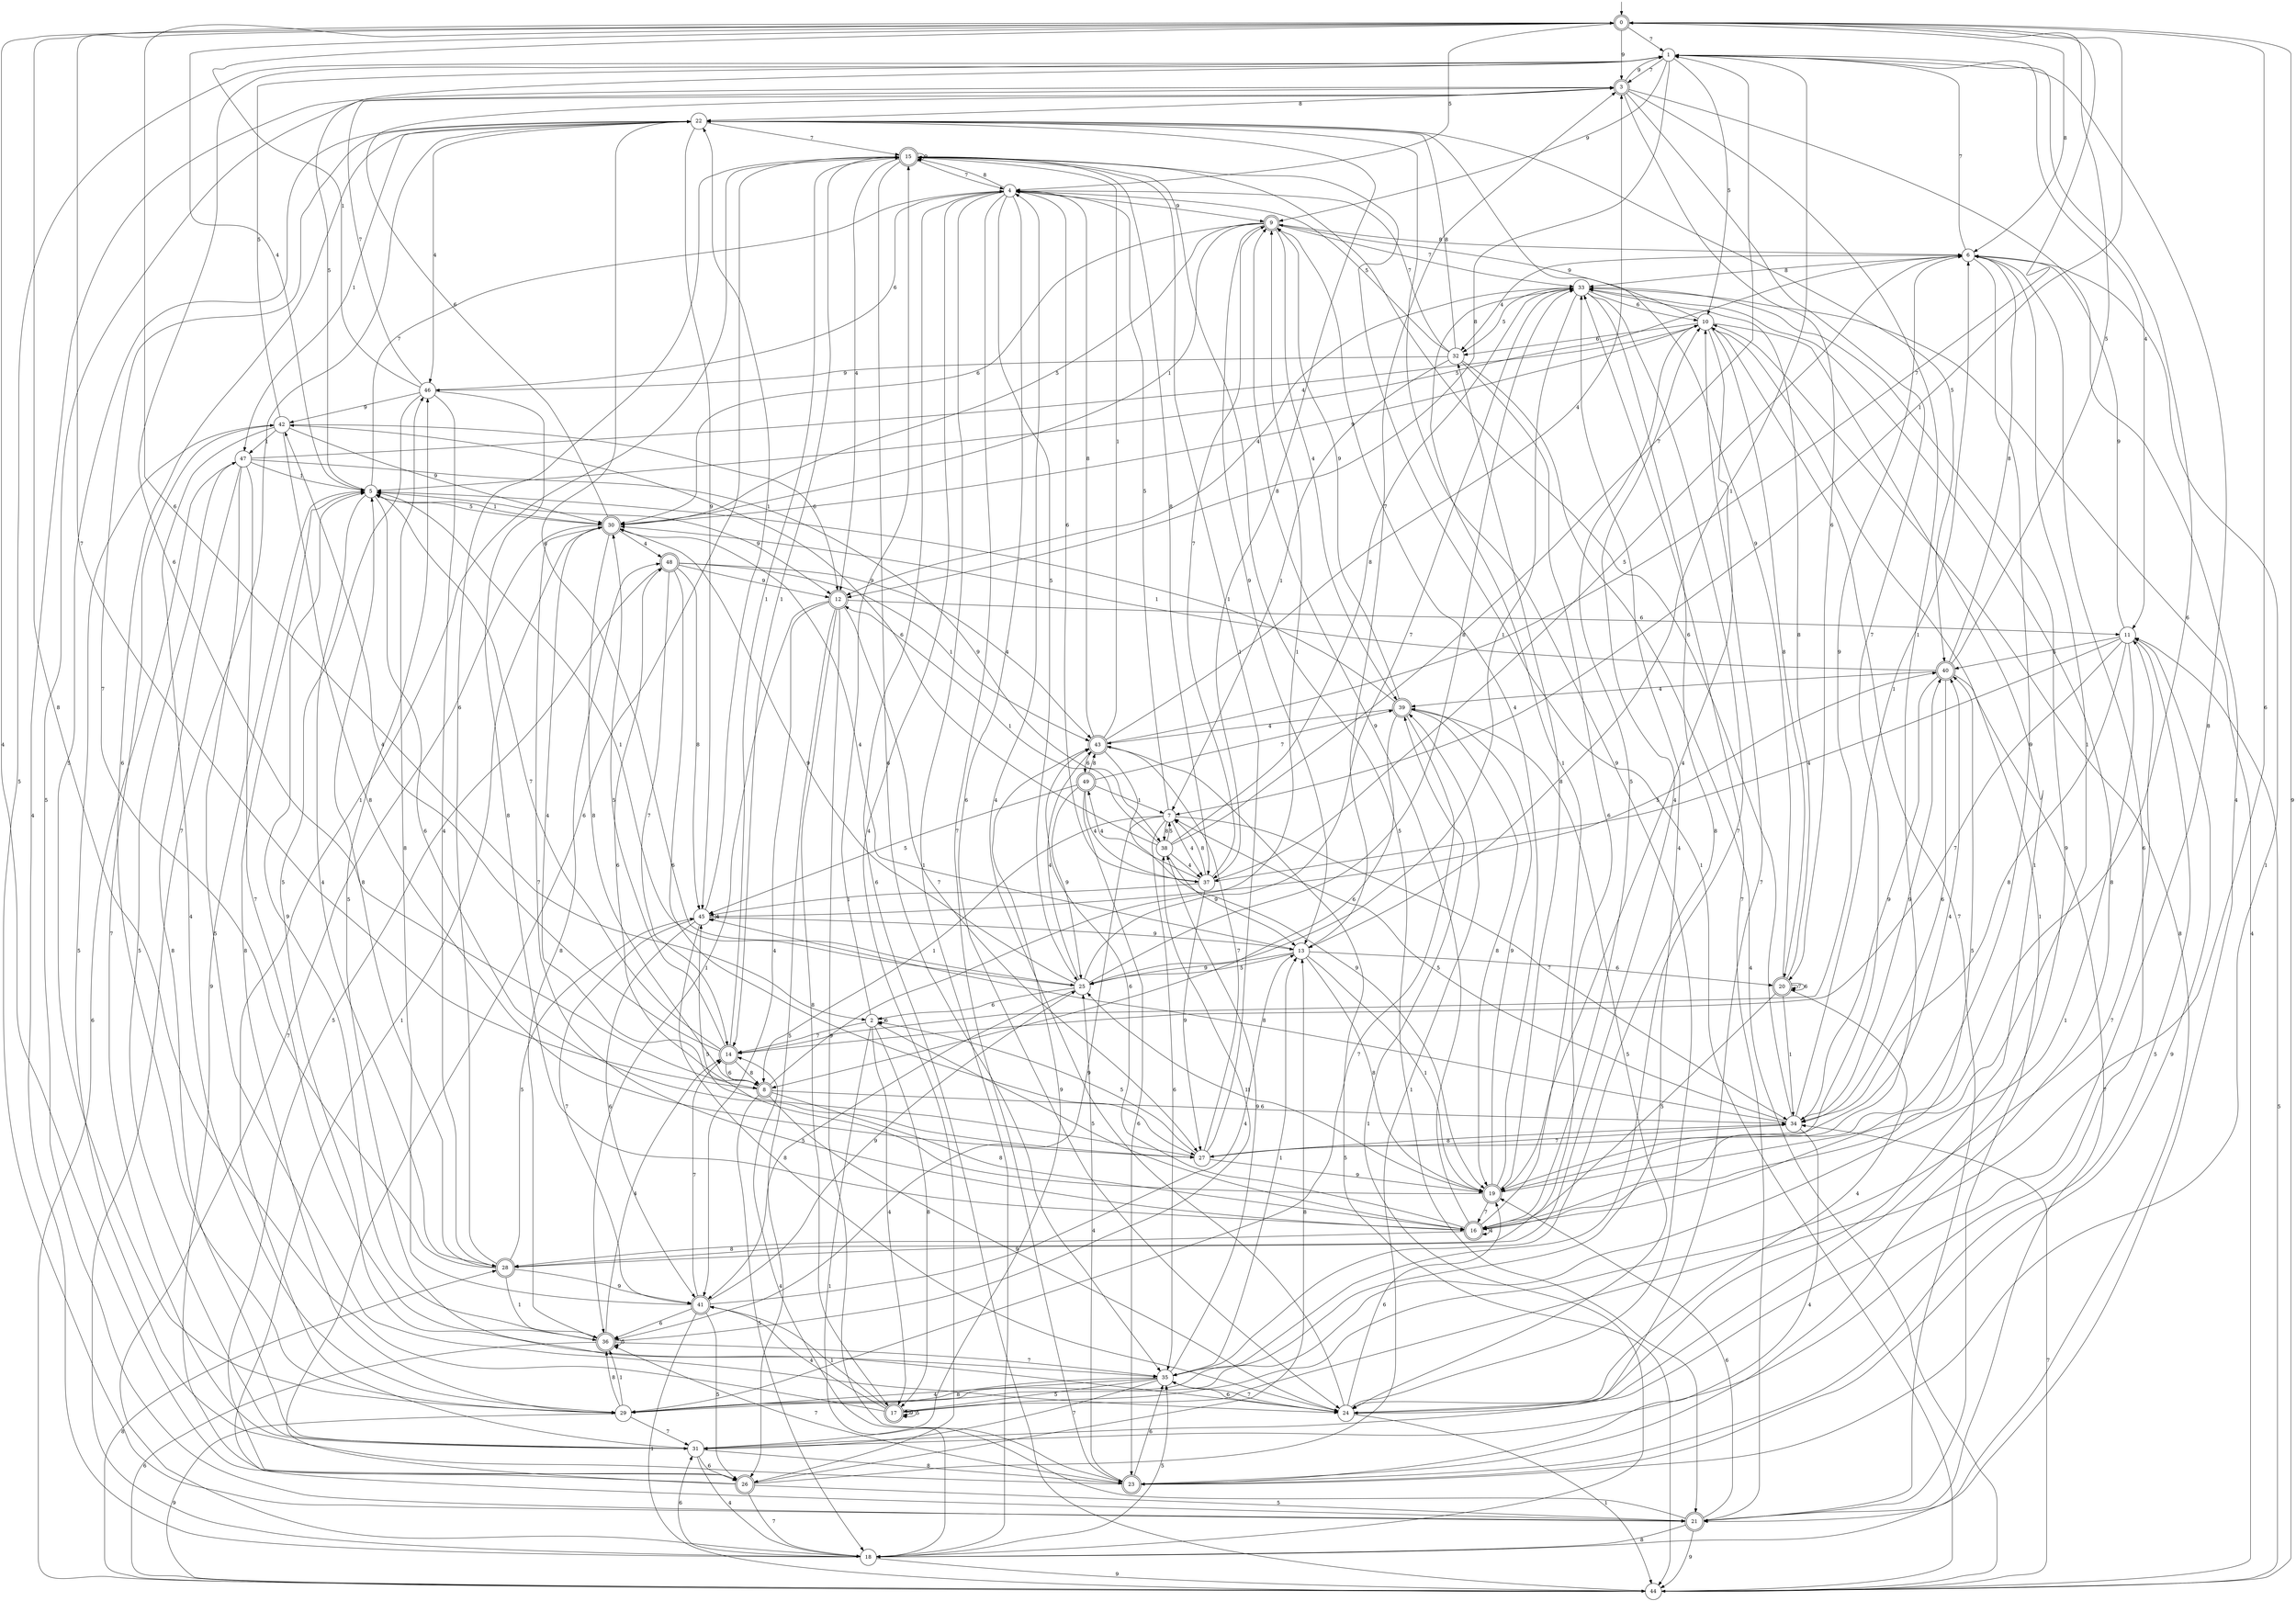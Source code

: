 digraph g {

	s0 [shape="doublecircle" label="0"];
	s1 [shape="circle" label="1"];
	s2 [shape="circle" label="2"];
	s3 [shape="doublecircle" label="3"];
	s4 [shape="circle" label="4"];
	s5 [shape="circle" label="5"];
	s6 [shape="circle" label="6"];
	s7 [shape="circle" label="7"];
	s8 [shape="doublecircle" label="8"];
	s9 [shape="doublecircle" label="9"];
	s10 [shape="circle" label="10"];
	s11 [shape="circle" label="11"];
	s12 [shape="doublecircle" label="12"];
	s13 [shape="circle" label="13"];
	s14 [shape="doublecircle" label="14"];
	s15 [shape="doublecircle" label="15"];
	s16 [shape="doublecircle" label="16"];
	s17 [shape="doublecircle" label="17"];
	s18 [shape="circle" label="18"];
	s19 [shape="doublecircle" label="19"];
	s20 [shape="doublecircle" label="20"];
	s21 [shape="doublecircle" label="21"];
	s22 [shape="circle" label="22"];
	s23 [shape="doublecircle" label="23"];
	s24 [shape="circle" label="24"];
	s25 [shape="circle" label="25"];
	s26 [shape="doublecircle" label="26"];
	s27 [shape="circle" label="27"];
	s28 [shape="doublecircle" label="28"];
	s29 [shape="circle" label="29"];
	s30 [shape="doublecircle" label="30"];
	s31 [shape="circle" label="31"];
	s32 [shape="circle" label="32"];
	s33 [shape="circle" label="33"];
	s34 [shape="circle" label="34"];
	s35 [shape="circle" label="35"];
	s36 [shape="doublecircle" label="36"];
	s37 [shape="circle" label="37"];
	s38 [shape="circle" label="38"];
	s39 [shape="doublecircle" label="39"];
	s40 [shape="doublecircle" label="40"];
	s41 [shape="doublecircle" label="41"];
	s42 [shape="circle" label="42"];
	s43 [shape="doublecircle" label="43"];
	s44 [shape="circle" label="44"];
	s45 [shape="circle" label="45"];
	s46 [shape="circle" label="46"];
	s47 [shape="circle" label="47"];
	s48 [shape="doublecircle" label="48"];
	s49 [shape="doublecircle" label="49"];
	s0 -> s1 [label="7"];
	s0 -> s2 [label="6"];
	s0 -> s3 [label="9"];
	s0 -> s4 [label="5"];
	s0 -> s5 [label="4"];
	s0 -> s6 [label="8"];
	s0 -> s7 [label="1"];
	s1 -> s3 [label="7"];
	s1 -> s8 [label="6"];
	s1 -> s9 [label="9"];
	s1 -> s10 [label="5"];
	s1 -> s11 [label="4"];
	s1 -> s12 [label="8"];
	s1 -> s13 [label="1"];
	s2 -> s14 [label="7"];
	s2 -> s2 [label="6"];
	s2 -> s15 [label="9"];
	s2 -> s16 [label="5"];
	s2 -> s17 [label="4"];
	s2 -> s17 [label="8"];
	s2 -> s18 [label="1"];
	s3 -> s19 [label="7"];
	s3 -> s20 [label="6"];
	s3 -> s1 [label="9"];
	s3 -> s21 [label="5"];
	s3 -> s21 [label="4"];
	s3 -> s22 [label="8"];
	s3 -> s19 [label="1"];
	s4 -> s23 [label="7"];
	s4 -> s24 [label="6"];
	s4 -> s9 [label="9"];
	s4 -> s25 [label="5"];
	s4 -> s26 [label="4"];
	s4 -> s15 [label="8"];
	s4 -> s18 [label="1"];
	s5 -> s4 [label="7"];
	s5 -> s27 [label="6"];
	s5 -> s12 [label="9"];
	s5 -> s1 [label="5"];
	s5 -> s28 [label="4"];
	s5 -> s29 [label="8"];
	s5 -> s30 [label="1"];
	s6 -> s1 [label="7"];
	s6 -> s31 [label="6"];
	s6 -> s16 [label="9"];
	s6 -> s5 [label="5"];
	s6 -> s32 [label="4"];
	s6 -> s33 [label="8"];
	s6 -> s16 [label="1"];
	s7 -> s34 [label="7"];
	s7 -> s35 [label="6"];
	s7 -> s36 [label="9"];
	s7 -> s4 [label="5"];
	s7 -> s37 [label="4"];
	s7 -> s38 [label="8"];
	s7 -> s8 [label="1"];
	s8 -> s0 [label="7"];
	s8 -> s34 [label="6"];
	s8 -> s24 [label="9"];
	s8 -> s18 [label="5"];
	s8 -> s30 [label="4"];
	s8 -> s16 [label="8"];
	s8 -> s9 [label="1"];
	s9 -> s33 [label="7"];
	s9 -> s30 [label="6"];
	s9 -> s13 [label="9"];
	s9 -> s30 [label="5"];
	s9 -> s39 [label="4"];
	s9 -> s6 [label="8"];
	s9 -> s30 [label="1"];
	s10 -> s21 [label="7"];
	s10 -> s32 [label="6"];
	s10 -> s9 [label="9"];
	s10 -> s16 [label="5"];
	s10 -> s19 [label="4"];
	s10 -> s20 [label="8"];
	s10 -> s24 [label="1"];
	s11 -> s14 [label="7"];
	s11 -> s40 [label="6"];
	s11 -> s6 [label="9"];
	s11 -> s23 [label="5"];
	s11 -> s37 [label="4"];
	s11 -> s34 [label="8"];
	s11 -> s29 [label="1"];
	s12 -> s27 [label="7"];
	s12 -> s11 [label="6"];
	s12 -> s23 [label="9"];
	s12 -> s26 [label="5"];
	s12 -> s41 [label="4"];
	s12 -> s17 [label="8"];
	s12 -> s36 [label="1"];
	s13 -> s3 [label="7"];
	s13 -> s20 [label="6"];
	s13 -> s25 [label="9"];
	s13 -> s25 [label="5"];
	s13 -> s30 [label="4"];
	s13 -> s19 [label="8"];
	s13 -> s19 [label="1"];
	s14 -> s5 [label="7"];
	s14 -> s8 [label="6"];
	s14 -> s6 [label="9"];
	s14 -> s30 [label="5"];
	s14 -> s42 [label="4"];
	s14 -> s8 [label="8"];
	s14 -> s15 [label="1"];
	s15 -> s4 [label="7"];
	s15 -> s35 [label="6"];
	s15 -> s15 [label="9"];
	s15 -> s21 [label="5"];
	s15 -> s12 [label="4"];
	s15 -> s37 [label="8"];
	s15 -> s14 [label="1"];
	s16 -> s30 [label="7"];
	s16 -> s43 [label="6"];
	s16 -> s9 [label="9"];
	s16 -> s40 [label="5"];
	s16 -> s16 [label="4"];
	s16 -> s28 [label="8"];
	s16 -> s33 [label="1"];
	s17 -> s11 [label="7"];
	s17 -> s0 [label="6"];
	s17 -> s17 [label="9"];
	s17 -> s17 [label="5"];
	s17 -> s41 [label="4"];
	s17 -> s0 [label="8"];
	s17 -> s41 [label="1"];
	s18 -> s22 [label="7"];
	s18 -> s31 [label="6"];
	s18 -> s44 [label="9"];
	s18 -> s35 [label="5"];
	s18 -> s3 [label="4"];
	s18 -> s10 [label="8"];
	s18 -> s39 [label="1"];
	s19 -> s16 [label="7"];
	s19 -> s1 [label="6"];
	s19 -> s39 [label="9"];
	s19 -> s45 [label="5"];
	s19 -> s9 [label="4"];
	s19 -> s32 [label="8"];
	s19 -> s25 [label="1"];
	s20 -> s20 [label="7"];
	s20 -> s20 [label="6"];
	s20 -> s22 [label="9"];
	s20 -> s16 [label="5"];
	s20 -> s24 [label="4"];
	s20 -> s33 [label="8"];
	s20 -> s34 [label="1"];
	s21 -> s33 [label="7"];
	s21 -> s19 [label="6"];
	s21 -> s44 [label="9"];
	s21 -> s1 [label="5"];
	s21 -> s14 [label="4"];
	s21 -> s18 [label="8"];
	s21 -> s10 [label="1"];
	s22 -> s15 [label="7"];
	s22 -> s25 [label="6"];
	s22 -> s45 [label="9"];
	s22 -> s40 [label="5"];
	s22 -> s46 [label="4"];
	s22 -> s37 [label="8"];
	s22 -> s47 [label="1"];
	s23 -> s36 [label="7"];
	s23 -> s35 [label="6"];
	s23 -> s11 [label="9"];
	s23 -> s42 [label="5"];
	s23 -> s25 [label="4"];
	s23 -> s33 [label="8"];
	s23 -> s6 [label="1"];
	s24 -> s35 [label="7"];
	s24 -> s19 [label="6"];
	s24 -> s22 [label="9"];
	s24 -> s46 [label="5"];
	s24 -> s4 [label="4"];
	s24 -> s1 [label="8"];
	s24 -> s44 [label="1"];
	s25 -> s33 [label="7"];
	s25 -> s2 [label="6"];
	s25 -> s30 [label="9"];
	s25 -> s41 [label="5"];
	s25 -> s43 [label="4"];
	s25 -> s33 [label="8"];
	s25 -> s5 [label="1"];
	s26 -> s18 [label="7"];
	s26 -> s15 [label="6"];
	s26 -> s5 [label="9"];
	s26 -> s21 [label="5"];
	s26 -> s0 [label="4"];
	s26 -> s13 [label="8"];
	s26 -> s39 [label="1"];
	s27 -> s43 [label="7"];
	s27 -> s48 [label="6"];
	s27 -> s19 [label="9"];
	s27 -> s2 [label="5"];
	s27 -> s40 [label="4"];
	s27 -> s34 [label="8"];
	s27 -> s15 [label="1"];
	s28 -> s22 [label="7"];
	s28 -> s15 [label="6"];
	s28 -> s41 [label="9"];
	s28 -> s45 [label="5"];
	s28 -> s10 [label="4"];
	s28 -> s5 [label="8"];
	s28 -> s36 [label="1"];
	s29 -> s31 [label="7"];
	s29 -> s22 [label="6"];
	s29 -> s44 [label="9"];
	s29 -> s22 [label="5"];
	s29 -> s33 [label="4"];
	s29 -> s36 [label="8"];
	s29 -> s36 [label="1"];
	s30 -> s18 [label="7"];
	s30 -> s3 [label="6"];
	s30 -> s10 [label="9"];
	s30 -> s5 [label="5"];
	s30 -> s48 [label="4"];
	s30 -> s8 [label="8"];
	s30 -> s21 [label="1"];
	s31 -> s10 [label="7"];
	s31 -> s26 [label="6"];
	s31 -> s43 [label="9"];
	s31 -> s47 [label="5"];
	s31 -> s18 [label="4"];
	s31 -> s23 [label="8"];
	s31 -> s15 [label="1"];
	s32 -> s4 [label="7"];
	s32 -> s28 [label="6"];
	s32 -> s46 [label="9"];
	s32 -> s4 [label="5"];
	s32 -> s44 [label="4"];
	s32 -> s22 [label="8"];
	s32 -> s7 [label="1"];
	s33 -> s35 [label="7"];
	s33 -> s10 [label="6"];
	s33 -> s24 [label="9"];
	s33 -> s32 [label="5"];
	s33 -> s12 [label="4"];
	s33 -> s35 [label="8"];
	s33 -> s25 [label="1"];
	s34 -> s27 [label="7"];
	s34 -> s15 [label="6"];
	s34 -> s40 [label="9"];
	s34 -> s7 [label="5"];
	s34 -> s23 [label="4"];
	s34 -> s45 [label="8"];
	s34 -> s6 [label="1"];
	s35 -> s31 [label="7"];
	s35 -> s24 [label="6"];
	s35 -> s38 [label="9"];
	s35 -> s17 [label="5"];
	s35 -> s29 [label="4"];
	s35 -> s29 [label="8"];
	s35 -> s13 [label="1"];
	s36 -> s35 [label="7"];
	s36 -> s44 [label="6"];
	s36 -> s5 [label="9"];
	s36 -> s36 [label="5"];
	s36 -> s14 [label="4"];
	s36 -> s48 [label="8"];
	s36 -> s38 [label="1"];
	s37 -> s9 [label="7"];
	s37 -> s4 [label="6"];
	s37 -> s27 [label="9"];
	s37 -> s6 [label="5"];
	s37 -> s49 [label="4"];
	s37 -> s7 [label="8"];
	s37 -> s45 [label="1"];
	s38 -> s1 [label="7"];
	s38 -> s42 [label="6"];
	s38 -> s13 [label="9"];
	s38 -> s7 [label="5"];
	s38 -> s37 [label="4"];
	s38 -> s33 [label="8"];
	s38 -> s12 [label="1"];
	s39 -> s29 [label="7"];
	s39 -> s8 [label="6"];
	s39 -> s9 [label="9"];
	s39 -> s24 [label="5"];
	s39 -> s43 [label="4"];
	s39 -> s19 [label="8"];
	s39 -> s5 [label="1"];
	s40 -> s21 [label="7"];
	s40 -> s34 [label="6"];
	s40 -> s34 [label="9"];
	s40 -> s0 [label="5"];
	s40 -> s39 [label="4"];
	s40 -> s6 [label="8"];
	s40 -> s30 [label="1"];
	s41 -> s14 [label="7"];
	s41 -> s36 [label="6"];
	s41 -> s25 [label="9"];
	s41 -> s26 [label="5"];
	s41 -> s13 [label="4"];
	s41 -> s46 [label="8"];
	s41 -> s44 [label="1"];
	s42 -> s31 [label="7"];
	s42 -> s12 [label="6"];
	s42 -> s30 [label="9"];
	s42 -> s1 [label="5"];
	s42 -> s29 [label="4"];
	s42 -> s27 [label="8"];
	s42 -> s47 [label="1"];
	s43 -> s0 [label="7"];
	s43 -> s49 [label="6"];
	s43 -> s19 [label="9"];
	s43 -> s44 [label="5"];
	s43 -> s3 [label="4"];
	s43 -> s4 [label="8"];
	s43 -> s15 [label="1"];
	s44 -> s34 [label="7"];
	s44 -> s4 [label="6"];
	s44 -> s0 [label="9"];
	s44 -> s11 [label="5"];
	s44 -> s33 [label="4"];
	s44 -> s28 [label="8"];
	s44 -> s15 [label="1"];
	s45 -> s41 [label="7"];
	s45 -> s41 [label="6"];
	s45 -> s13 [label="9"];
	s45 -> s40 [label="5"];
	s45 -> s45 [label="4"];
	s45 -> s24 [label="8"];
	s45 -> s22 [label="1"];
	s46 -> s3 [label="7"];
	s46 -> s4 [label="6"];
	s46 -> s42 [label="9"];
	s46 -> s35 [label="5"];
	s46 -> s28 [label="4"];
	s46 -> s16 [label="8"];
	s46 -> s0 [label="1"];
	s47 -> s36 [label="7"];
	s47 -> s44 [label="6"];
	s47 -> s38 [label="9"];
	s47 -> s24 [label="5"];
	s47 -> s10 [label="4"];
	s47 -> s31 [label="8"];
	s47 -> s5 [label="1"];
	s48 -> s14 [label="7"];
	s48 -> s27 [label="6"];
	s48 -> s12 [label="9"];
	s48 -> s26 [label="5"];
	s48 -> s43 [label="4"];
	s48 -> s45 [label="8"];
	s48 -> s43 [label="1"];
	s49 -> s39 [label="7"];
	s49 -> s23 [label="6"];
	s49 -> s25 [label="9"];
	s49 -> s45 [label="5"];
	s49 -> s37 [label="4"];
	s49 -> s43 [label="8"];
	s49 -> s7 [label="1"];

__start0 [label="" shape="none" width="0" height="0"];
__start0 -> s0;

}
